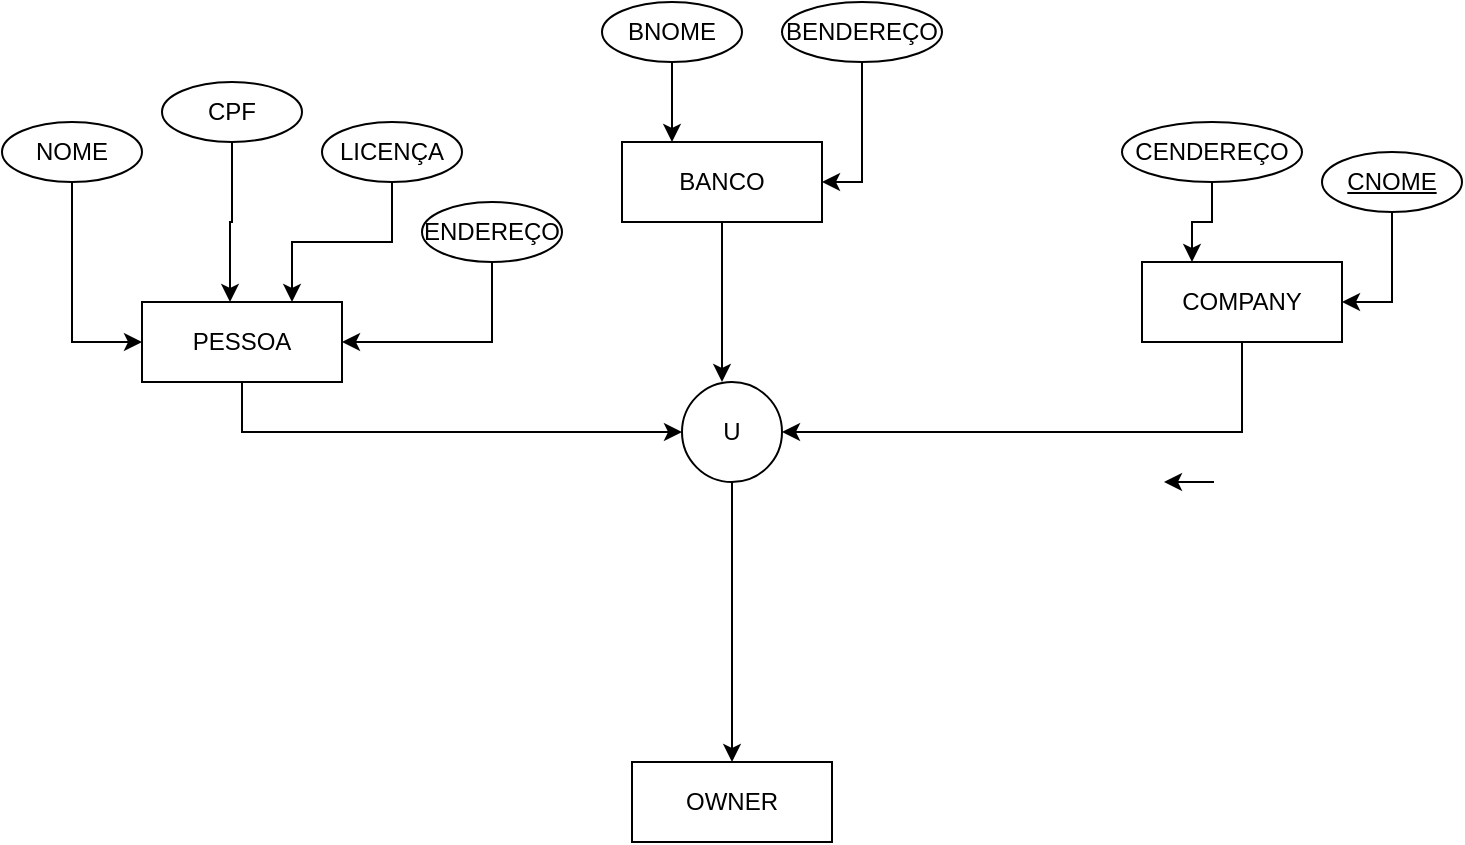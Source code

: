 <mxfile version="22.1.5" type="github">
  <diagram name="Página-1" id="vl-Q4_hZtBTXTXnEfkfF">
    <mxGraphModel dx="880" dy="468" grid="1" gridSize="10" guides="1" tooltips="1" connect="1" arrows="1" fold="1" page="1" pageScale="1" pageWidth="827" pageHeight="1169" math="0" shadow="0">
      <root>
        <mxCell id="0" />
        <mxCell id="1" parent="0" />
        <mxCell id="Tay5zvDAQReQQWFg9lmK-15" style="edgeStyle=orthogonalEdgeStyle;rounded=0;orthogonalLoop=1;jettySize=auto;html=1;exitX=0.5;exitY=1;exitDx=0;exitDy=0;entryX=0;entryY=0.5;entryDx=0;entryDy=0;" edge="1" parent="1" source="Tay5zvDAQReQQWFg9lmK-1" target="Tay5zvDAQReQQWFg9lmK-6">
          <mxGeometry relative="1" as="geometry" />
        </mxCell>
        <mxCell id="Tay5zvDAQReQQWFg9lmK-1" value="PESSOA" style="whiteSpace=wrap;html=1;align=center;" vertex="1" parent="1">
          <mxGeometry x="90" y="160" width="100" height="40" as="geometry" />
        </mxCell>
        <mxCell id="Tay5zvDAQReQQWFg9lmK-11" style="edgeStyle=orthogonalEdgeStyle;rounded=0;orthogonalLoop=1;jettySize=auto;html=1;exitX=0.5;exitY=1;exitDx=0;exitDy=0;" edge="1" parent="1" source="Tay5zvDAQReQQWFg9lmK-2">
          <mxGeometry relative="1" as="geometry">
            <mxPoint x="380" y="200" as="targetPoint" />
          </mxGeometry>
        </mxCell>
        <mxCell id="Tay5zvDAQReQQWFg9lmK-2" value="BANCO" style="whiteSpace=wrap;html=1;align=center;" vertex="1" parent="1">
          <mxGeometry x="330" y="80" width="100" height="40" as="geometry" />
        </mxCell>
        <mxCell id="Tay5zvDAQReQQWFg9lmK-4" value="COMPANY" style="whiteSpace=wrap;html=1;align=center;" vertex="1" parent="1">
          <mxGeometry x="590" y="140" width="100" height="40" as="geometry" />
        </mxCell>
        <mxCell id="Tay5zvDAQReQQWFg9lmK-16" style="edgeStyle=orthogonalEdgeStyle;rounded=0;orthogonalLoop=1;jettySize=auto;html=1;exitX=0.5;exitY=1;exitDx=0;exitDy=0;entryX=0.5;entryY=0;entryDx=0;entryDy=0;" edge="1" parent="1" source="Tay5zvDAQReQQWFg9lmK-6" target="Tay5zvDAQReQQWFg9lmK-12">
          <mxGeometry relative="1" as="geometry" />
        </mxCell>
        <mxCell id="Tay5zvDAQReQQWFg9lmK-6" value="U" style="ellipse;whiteSpace=wrap;html=1;aspect=fixed;" vertex="1" parent="1">
          <mxGeometry x="360" y="200" width="50" height="50" as="geometry" />
        </mxCell>
        <mxCell id="Tay5zvDAQReQQWFg9lmK-7" style="edgeStyle=orthogonalEdgeStyle;rounded=0;orthogonalLoop=1;jettySize=auto;html=1;exitX=0.75;exitY=1;exitDx=0;exitDy=0;" edge="1" parent="1">
          <mxGeometry relative="1" as="geometry">
            <mxPoint x="626" y="250" as="sourcePoint" />
            <mxPoint x="601" y="250" as="targetPoint" />
          </mxGeometry>
        </mxCell>
        <mxCell id="Tay5zvDAQReQQWFg9lmK-12" value="OWNER" style="whiteSpace=wrap;html=1;align=center;" vertex="1" parent="1">
          <mxGeometry x="335" y="390" width="100" height="40" as="geometry" />
        </mxCell>
        <mxCell id="Tay5zvDAQReQQWFg9lmK-13" style="edgeStyle=orthogonalEdgeStyle;rounded=0;orthogonalLoop=1;jettySize=auto;html=1;exitX=0.5;exitY=1;exitDx=0;exitDy=0;entryX=1;entryY=0.5;entryDx=0;entryDy=0;" edge="1" parent="1" source="Tay5zvDAQReQQWFg9lmK-4" target="Tay5zvDAQReQQWFg9lmK-6">
          <mxGeometry relative="1" as="geometry" />
        </mxCell>
        <mxCell id="Tay5zvDAQReQQWFg9lmK-22" style="edgeStyle=orthogonalEdgeStyle;rounded=0;orthogonalLoop=1;jettySize=auto;html=1;exitX=0.5;exitY=1;exitDx=0;exitDy=0;entryX=0.75;entryY=0;entryDx=0;entryDy=0;" edge="1" parent="1" source="Tay5zvDAQReQQWFg9lmK-17" target="Tay5zvDAQReQQWFg9lmK-1">
          <mxGeometry relative="1" as="geometry" />
        </mxCell>
        <mxCell id="Tay5zvDAQReQQWFg9lmK-17" value="LICENÇA" style="ellipse;whiteSpace=wrap;html=1;align=center;" vertex="1" parent="1">
          <mxGeometry x="180" y="70" width="70" height="30" as="geometry" />
        </mxCell>
        <mxCell id="Tay5zvDAQReQQWFg9lmK-18" value="CPF" style="ellipse;whiteSpace=wrap;html=1;align=center;" vertex="1" parent="1">
          <mxGeometry x="100" y="50" width="70" height="30" as="geometry" />
        </mxCell>
        <mxCell id="Tay5zvDAQReQQWFg9lmK-20" style="edgeStyle=orthogonalEdgeStyle;rounded=0;orthogonalLoop=1;jettySize=auto;html=1;exitX=0.5;exitY=1;exitDx=0;exitDy=0;entryX=0;entryY=0.5;entryDx=0;entryDy=0;" edge="1" parent="1" source="Tay5zvDAQReQQWFg9lmK-19" target="Tay5zvDAQReQQWFg9lmK-1">
          <mxGeometry relative="1" as="geometry" />
        </mxCell>
        <mxCell id="Tay5zvDAQReQQWFg9lmK-19" value="NOME" style="ellipse;whiteSpace=wrap;html=1;align=center;" vertex="1" parent="1">
          <mxGeometry x="20" y="70" width="70" height="30" as="geometry" />
        </mxCell>
        <mxCell id="Tay5zvDAQReQQWFg9lmK-24" style="edgeStyle=orthogonalEdgeStyle;rounded=0;orthogonalLoop=1;jettySize=auto;html=1;exitX=0.5;exitY=1;exitDx=0;exitDy=0;entryX=1;entryY=0.5;entryDx=0;entryDy=0;" edge="1" parent="1" source="Tay5zvDAQReQQWFg9lmK-23" target="Tay5zvDAQReQQWFg9lmK-1">
          <mxGeometry relative="1" as="geometry" />
        </mxCell>
        <mxCell id="Tay5zvDAQReQQWFg9lmK-23" value="ENDEREÇO" style="ellipse;whiteSpace=wrap;html=1;align=center;" vertex="1" parent="1">
          <mxGeometry x="230" y="110" width="70" height="30" as="geometry" />
        </mxCell>
        <mxCell id="Tay5zvDAQReQQWFg9lmK-25" style="edgeStyle=orthogonalEdgeStyle;rounded=0;orthogonalLoop=1;jettySize=auto;html=1;exitX=0.5;exitY=1;exitDx=0;exitDy=0;entryX=0.44;entryY=0;entryDx=0;entryDy=0;entryPerimeter=0;" edge="1" parent="1" source="Tay5zvDAQReQQWFg9lmK-18" target="Tay5zvDAQReQQWFg9lmK-1">
          <mxGeometry relative="1" as="geometry" />
        </mxCell>
        <mxCell id="Tay5zvDAQReQQWFg9lmK-29" style="edgeStyle=orthogonalEdgeStyle;rounded=0;orthogonalLoop=1;jettySize=auto;html=1;exitX=0.5;exitY=1;exitDx=0;exitDy=0;entryX=1;entryY=0.5;entryDx=0;entryDy=0;" edge="1" parent="1" source="Tay5zvDAQReQQWFg9lmK-26" target="Tay5zvDAQReQQWFg9lmK-2">
          <mxGeometry relative="1" as="geometry" />
        </mxCell>
        <mxCell id="Tay5zvDAQReQQWFg9lmK-26" value="BENDEREÇO" style="ellipse;whiteSpace=wrap;html=1;align=center;" vertex="1" parent="1">
          <mxGeometry x="410" y="10" width="80" height="30" as="geometry" />
        </mxCell>
        <mxCell id="Tay5zvDAQReQQWFg9lmK-28" style="edgeStyle=orthogonalEdgeStyle;rounded=0;orthogonalLoop=1;jettySize=auto;html=1;exitX=0.5;exitY=1;exitDx=0;exitDy=0;entryX=0.25;entryY=0;entryDx=0;entryDy=0;" edge="1" parent="1" source="Tay5zvDAQReQQWFg9lmK-27" target="Tay5zvDAQReQQWFg9lmK-2">
          <mxGeometry relative="1" as="geometry" />
        </mxCell>
        <mxCell id="Tay5zvDAQReQQWFg9lmK-27" value="BNOME" style="ellipse;whiteSpace=wrap;html=1;align=center;" vertex="1" parent="1">
          <mxGeometry x="320" y="10" width="70" height="30" as="geometry" />
        </mxCell>
        <mxCell id="Tay5zvDAQReQQWFg9lmK-32" style="edgeStyle=orthogonalEdgeStyle;rounded=0;orthogonalLoop=1;jettySize=auto;html=1;exitX=0.5;exitY=1;exitDx=0;exitDy=0;entryX=0.25;entryY=0;entryDx=0;entryDy=0;" edge="1" parent="1" source="Tay5zvDAQReQQWFg9lmK-30" target="Tay5zvDAQReQQWFg9lmK-4">
          <mxGeometry relative="1" as="geometry" />
        </mxCell>
        <mxCell id="Tay5zvDAQReQQWFg9lmK-30" value="CENDEREÇO" style="ellipse;whiteSpace=wrap;html=1;align=center;" vertex="1" parent="1">
          <mxGeometry x="580" y="70" width="90" height="30" as="geometry" />
        </mxCell>
        <mxCell id="Tay5zvDAQReQQWFg9lmK-33" style="edgeStyle=orthogonalEdgeStyle;rounded=0;orthogonalLoop=1;jettySize=auto;html=1;exitX=0.5;exitY=1;exitDx=0;exitDy=0;entryX=1;entryY=0.5;entryDx=0;entryDy=0;" edge="1" parent="1" source="Tay5zvDAQReQQWFg9lmK-31" target="Tay5zvDAQReQQWFg9lmK-4">
          <mxGeometry relative="1" as="geometry" />
        </mxCell>
        <mxCell id="Tay5zvDAQReQQWFg9lmK-31" value="CNOME" style="ellipse;whiteSpace=wrap;html=1;align=center;fontStyle=4;" vertex="1" parent="1">
          <mxGeometry x="680" y="85" width="70" height="30" as="geometry" />
        </mxCell>
      </root>
    </mxGraphModel>
  </diagram>
</mxfile>

